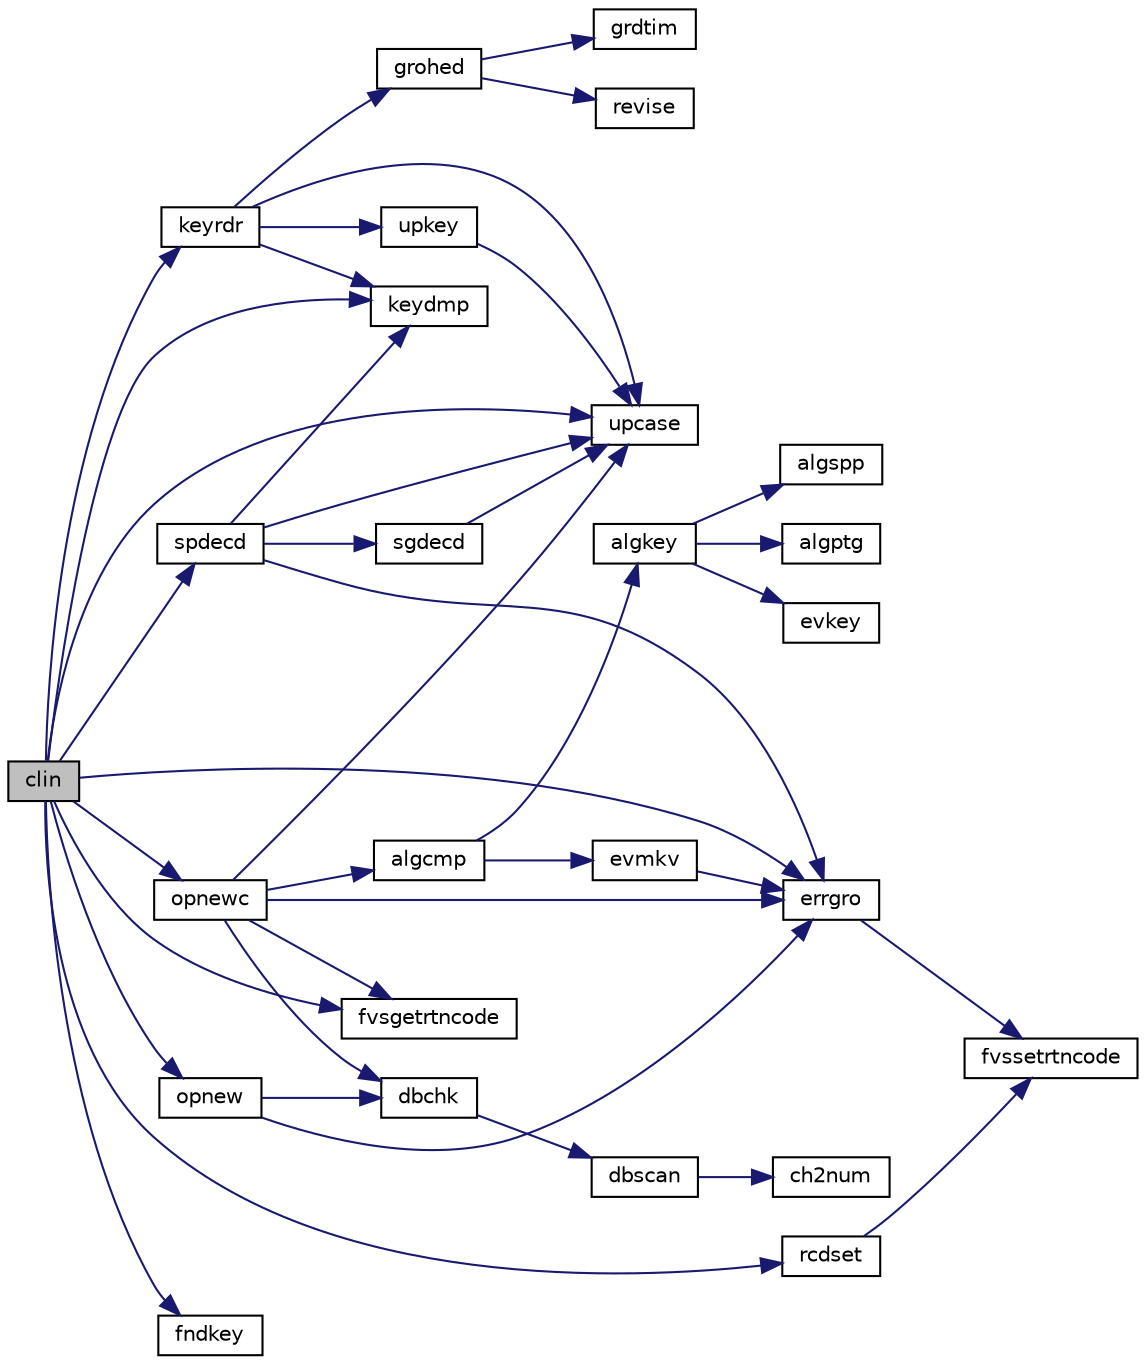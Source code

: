 digraph "clin"
{
  edge [fontname="Helvetica",fontsize="10",labelfontname="Helvetica",labelfontsize="10"];
  node [fontname="Helvetica",fontsize="10",shape=record];
  rankdir="LR";
  Node1 [label="clin",height=0.2,width=0.4,color="black", fillcolor="grey75", style="filled", fontcolor="black"];
  Node1 -> Node2 [color="midnightblue",fontsize="10",style="solid",fontname="Helvetica"];
  Node2 [label="keyrdr",height=0.2,width=0.4,color="black", fillcolor="white", style="filled",URL="$keyrdr_8f.html#a39433b0291ac515848778ce68d62101b"];
  Node2 -> Node3 [color="midnightblue",fontsize="10",style="solid",fontname="Helvetica"];
  Node3 [label="upcase",height=0.2,width=0.4,color="black", fillcolor="white", style="filled",URL="$upcase_8f.html#a412a50f91650f78ed984862cdcd7a60d"];
  Node2 -> Node4 [color="midnightblue",fontsize="10",style="solid",fontname="Helvetica"];
  Node4 [label="grohed",height=0.2,width=0.4,color="black", fillcolor="white", style="filled",URL="$grohed_8f.html#a208663aece1e7b7a8133af6dd40d5468"];
  Node4 -> Node5 [color="midnightblue",fontsize="10",style="solid",fontname="Helvetica"];
  Node5 [label="revise",height=0.2,width=0.4,color="black", fillcolor="white", style="filled",URL="$revise_8f.html#a760f6639eabbb44bc7694760f0598231"];
  Node4 -> Node6 [color="midnightblue",fontsize="10",style="solid",fontname="Helvetica"];
  Node6 [label="grdtim",height=0.2,width=0.4,color="black", fillcolor="white", style="filled",URL="$grdtim_8f.html#ad10217068165ab4b799e84db9a37e052"];
  Node2 -> Node7 [color="midnightblue",fontsize="10",style="solid",fontname="Helvetica"];
  Node7 [label="upkey",height=0.2,width=0.4,color="black", fillcolor="white", style="filled",URL="$upkey_8f.html#a3d29a548fa44cc88b9b69215287ac9f9"];
  Node7 -> Node3 [color="midnightblue",fontsize="10",style="solid",fontname="Helvetica"];
  Node2 -> Node8 [color="midnightblue",fontsize="10",style="solid",fontname="Helvetica"];
  Node8 [label="keydmp",height=0.2,width=0.4,color="black", fillcolor="white", style="filled",URL="$keydmp_8f.html#ab3f5787fd4e2313afc308c182f25da28"];
  Node1 -> Node9 [color="midnightblue",fontsize="10",style="solid",fontname="Helvetica"];
  Node9 [label="errgro",height=0.2,width=0.4,color="black", fillcolor="white", style="filled",URL="$errgro_8f.html#a638bc8982f252f2894cb512c31d9890a"];
  Node9 -> Node10 [color="midnightblue",fontsize="10",style="solid",fontname="Helvetica"];
  Node10 [label="fvssetrtncode",height=0.2,width=0.4,color="black", fillcolor="white", style="filled",URL="$cmdline_8f.html#a079170808ee3336a99645e9e57dfe5a9"];
  Node1 -> Node11 [color="midnightblue",fontsize="10",style="solid",fontname="Helvetica"];
  Node11 [label="fvsgetrtncode",height=0.2,width=0.4,color="black", fillcolor="white", style="filled",URL="$cmdline_8f.html#a0772cb6ab1daa15981fb8fcb46971c27"];
  Node1 -> Node12 [color="midnightblue",fontsize="10",style="solid",fontname="Helvetica"];
  Node12 [label="fndkey",height=0.2,width=0.4,color="black", fillcolor="white", style="filled",URL="$fndkey_8f.html#a643ffbef08c605bdf298b91a0f8dc232"];
  Node1 -> Node13 [color="midnightblue",fontsize="10",style="solid",fontname="Helvetica"];
  Node13 [label="rcdset",height=0.2,width=0.4,color="black", fillcolor="white", style="filled",URL="$rcdset_8f.html#a1dba8a40ee085d920a3ebb27fcd34a59"];
  Node13 -> Node10 [color="midnightblue",fontsize="10",style="solid",fontname="Helvetica"];
  Node1 -> Node3 [color="midnightblue",fontsize="10",style="solid",fontname="Helvetica"];
  Node1 -> Node8 [color="midnightblue",fontsize="10",style="solid",fontname="Helvetica"];
  Node1 -> Node14 [color="midnightblue",fontsize="10",style="solid",fontname="Helvetica"];
  Node14 [label="opnewc",height=0.2,width=0.4,color="black", fillcolor="white", style="filled",URL="$opnewc_8f.html#ad2d6e77d3a354bd3faacfd0f94dc0af6"];
  Node14 -> Node15 [color="midnightblue",fontsize="10",style="solid",fontname="Helvetica"];
  Node15 [label="dbchk",height=0.2,width=0.4,color="black", fillcolor="white", style="filled",URL="$dbchk_8f.html#a50e82b8d87ebaeb63d8e1abab05bc20b"];
  Node15 -> Node16 [color="midnightblue",fontsize="10",style="solid",fontname="Helvetica"];
  Node16 [label="dbscan",height=0.2,width=0.4,color="black", fillcolor="white", style="filled",URL="$dbscan_8f.html#a18f1eb65a1dbf6141e44b1ac4a10757e"];
  Node16 -> Node17 [color="midnightblue",fontsize="10",style="solid",fontname="Helvetica"];
  Node17 [label="ch2num",height=0.2,width=0.4,color="black", fillcolor="white", style="filled",URL="$ch2num_8f.html#acc5a9987290b4e6c8cfe65bd2cd93540"];
  Node14 -> Node3 [color="midnightblue",fontsize="10",style="solid",fontname="Helvetica"];
  Node14 -> Node9 [color="midnightblue",fontsize="10",style="solid",fontname="Helvetica"];
  Node14 -> Node18 [color="midnightblue",fontsize="10",style="solid",fontname="Helvetica"];
  Node18 [label="algcmp",height=0.2,width=0.4,color="black", fillcolor="white", style="filled",URL="$algcmp_8f.html#afd50b966122b2193b95d7ef497277469"];
  Node18 -> Node19 [color="midnightblue",fontsize="10",style="solid",fontname="Helvetica"];
  Node19 [label="algkey",height=0.2,width=0.4,color="black", fillcolor="white", style="filled",URL="$algkey_8f.html#af4ec0db3053891bbd430e63da8431e46"];
  Node19 -> Node20 [color="midnightblue",fontsize="10",style="solid",fontname="Helvetica"];
  Node20 [label="algspp",height=0.2,width=0.4,color="black", fillcolor="white", style="filled",URL="$algspp_8f.html#a168daddd8cea4fb5a0d4c73c96e0bbdc"];
  Node19 -> Node21 [color="midnightblue",fontsize="10",style="solid",fontname="Helvetica"];
  Node21 [label="algptg",height=0.2,width=0.4,color="black", fillcolor="white", style="filled",URL="$algptg_8f.html#a41145d20a0141322326ff4e9f12d821d"];
  Node19 -> Node22 [color="midnightblue",fontsize="10",style="solid",fontname="Helvetica"];
  Node22 [label="evkey",height=0.2,width=0.4,color="black", fillcolor="white", style="filled",URL="$evkey_8f.html#aedd8146bb059fc0ecc495668293a50e3"];
  Node18 -> Node23 [color="midnightblue",fontsize="10",style="solid",fontname="Helvetica"];
  Node23 [label="evmkv",height=0.2,width=0.4,color="black", fillcolor="white", style="filled",URL="$evmkv_8f.html#a625d517d23b8ff7f41867ded4b3ab3b1"];
  Node23 -> Node9 [color="midnightblue",fontsize="10",style="solid",fontname="Helvetica"];
  Node14 -> Node11 [color="midnightblue",fontsize="10",style="solid",fontname="Helvetica"];
  Node1 -> Node24 [color="midnightblue",fontsize="10",style="solid",fontname="Helvetica"];
  Node24 [label="spdecd",height=0.2,width=0.4,color="black", fillcolor="white", style="filled",URL="$spdecd_8f.html#af2ba9ae013c8b8f45fa06b693d08645f"];
  Node24 -> Node25 [color="midnightblue",fontsize="10",style="solid",fontname="Helvetica"];
  Node25 [label="sgdecd",height=0.2,width=0.4,color="black", fillcolor="white", style="filled",URL="$sgdecd_8f.html#a3dcd2f3096777f2ba769cc4944668113"];
  Node25 -> Node3 [color="midnightblue",fontsize="10",style="solid",fontname="Helvetica"];
  Node24 -> Node3 [color="midnightblue",fontsize="10",style="solid",fontname="Helvetica"];
  Node24 -> Node8 [color="midnightblue",fontsize="10",style="solid",fontname="Helvetica"];
  Node24 -> Node9 [color="midnightblue",fontsize="10",style="solid",fontname="Helvetica"];
  Node1 -> Node26 [color="midnightblue",fontsize="10",style="solid",fontname="Helvetica"];
  Node26 [label="opnew",height=0.2,width=0.4,color="black", fillcolor="white", style="filled",URL="$opnew_8f.html#a279e50f0eb11d39630ea1c07984823c6"];
  Node26 -> Node15 [color="midnightblue",fontsize="10",style="solid",fontname="Helvetica"];
  Node26 -> Node9 [color="midnightblue",fontsize="10",style="solid",fontname="Helvetica"];
}
